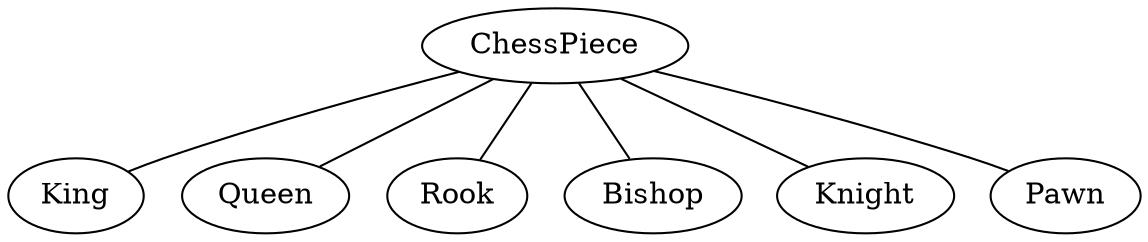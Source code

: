 graph chess {
    ChessPiece -- King;
    ChessPiece -- Queen;
    ChessPiece -- Rook;
    ChessPiece -- Bishop;
    ChessPiece -- Knight;
    ChessPiece -- Pawn;
    { rank = same; King; Queen; }

    /*
    Instance variables color and startingPosition
    should be defined in the ChessPiece class.

    Instance variables forwardMovement and sideMovement
    should be defined in each subclass.
    */
}
